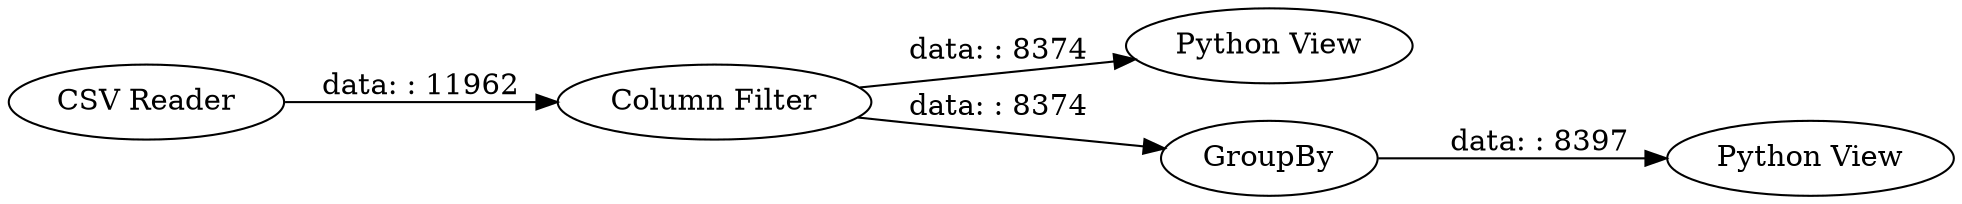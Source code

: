 digraph {
	"-4588586223386002216_6" [label="Python View"]
	"-4588586223386002216_7" [label=GroupBy]
	"-4588586223386002216_1" [label="CSV Reader"]
	"-4588586223386002216_2" [label="Python View"]
	"-4588586223386002216_4" [label="Column Filter"]
	"-4588586223386002216_1" -> "-4588586223386002216_4" [label="data: : 11962"]
	"-4588586223386002216_7" -> "-4588586223386002216_2" [label="data: : 8397"]
	"-4588586223386002216_4" -> "-4588586223386002216_6" [label="data: : 8374"]
	"-4588586223386002216_4" -> "-4588586223386002216_7" [label="data: : 8374"]
	rankdir=LR
}
